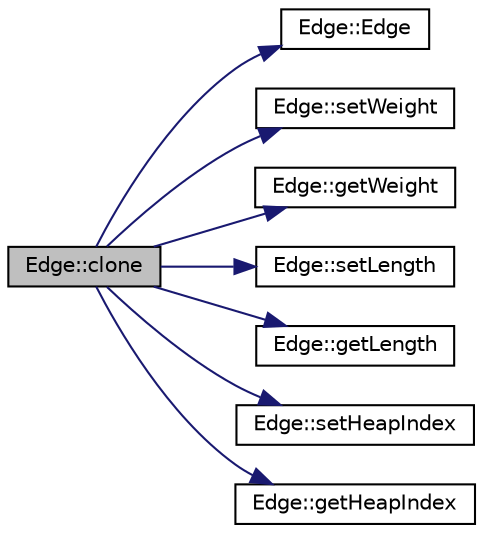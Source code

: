 digraph "Edge::clone"
{
  edge [fontname="Helvetica",fontsize="10",labelfontname="Helvetica",labelfontsize="10"];
  node [fontname="Helvetica",fontsize="10",shape=record];
  rankdir="LR";
  Node1 [label="Edge::clone",height=0.2,width=0.4,color="black", fillcolor="grey75", style="filled", fontcolor="black"];
  Node1 -> Node2 [color="midnightblue",fontsize="10",style="solid",fontname="Helvetica"];
  Node2 [label="Edge::Edge",height=0.2,width=0.4,color="black", fillcolor="white", style="filled",URL="$class_edge.html#a9a6f65ea678304262268a5208814a2f2"];
  Node1 -> Node3 [color="midnightblue",fontsize="10",style="solid",fontname="Helvetica"];
  Node3 [label="Edge::setWeight",height=0.2,width=0.4,color="black", fillcolor="white", style="filled",URL="$class_edge.html#a7ba1bfa5c9c7972d2c31b2c3ba3d7c69"];
  Node1 -> Node4 [color="midnightblue",fontsize="10",style="solid",fontname="Helvetica"];
  Node4 [label="Edge::getWeight",height=0.2,width=0.4,color="black", fillcolor="white", style="filled",URL="$class_edge.html#a3a776c1ccafacdbdb10fdedd9cb329af"];
  Node1 -> Node5 [color="midnightblue",fontsize="10",style="solid",fontname="Helvetica"];
  Node5 [label="Edge::setLength",height=0.2,width=0.4,color="black", fillcolor="white", style="filled",URL="$class_edge.html#a9825f846eb203bc2ebe0e5ee4dcf9c3b"];
  Node1 -> Node6 [color="midnightblue",fontsize="10",style="solid",fontname="Helvetica"];
  Node6 [label="Edge::getLength",height=0.2,width=0.4,color="black", fillcolor="white", style="filled",URL="$class_edge.html#ac5e6bca7dbde5cdd88579b1081ebe1db"];
  Node1 -> Node7 [color="midnightblue",fontsize="10",style="solid",fontname="Helvetica"];
  Node7 [label="Edge::setHeapIndex",height=0.2,width=0.4,color="black", fillcolor="white", style="filled",URL="$class_edge.html#ab8f35e1362c7a7289134f14291aa21b1"];
  Node1 -> Node8 [color="midnightblue",fontsize="10",style="solid",fontname="Helvetica"];
  Node8 [label="Edge::getHeapIndex",height=0.2,width=0.4,color="black", fillcolor="white", style="filled",URL="$class_edge.html#a54017590a12f8b5e68641e678f01655f"];
}
